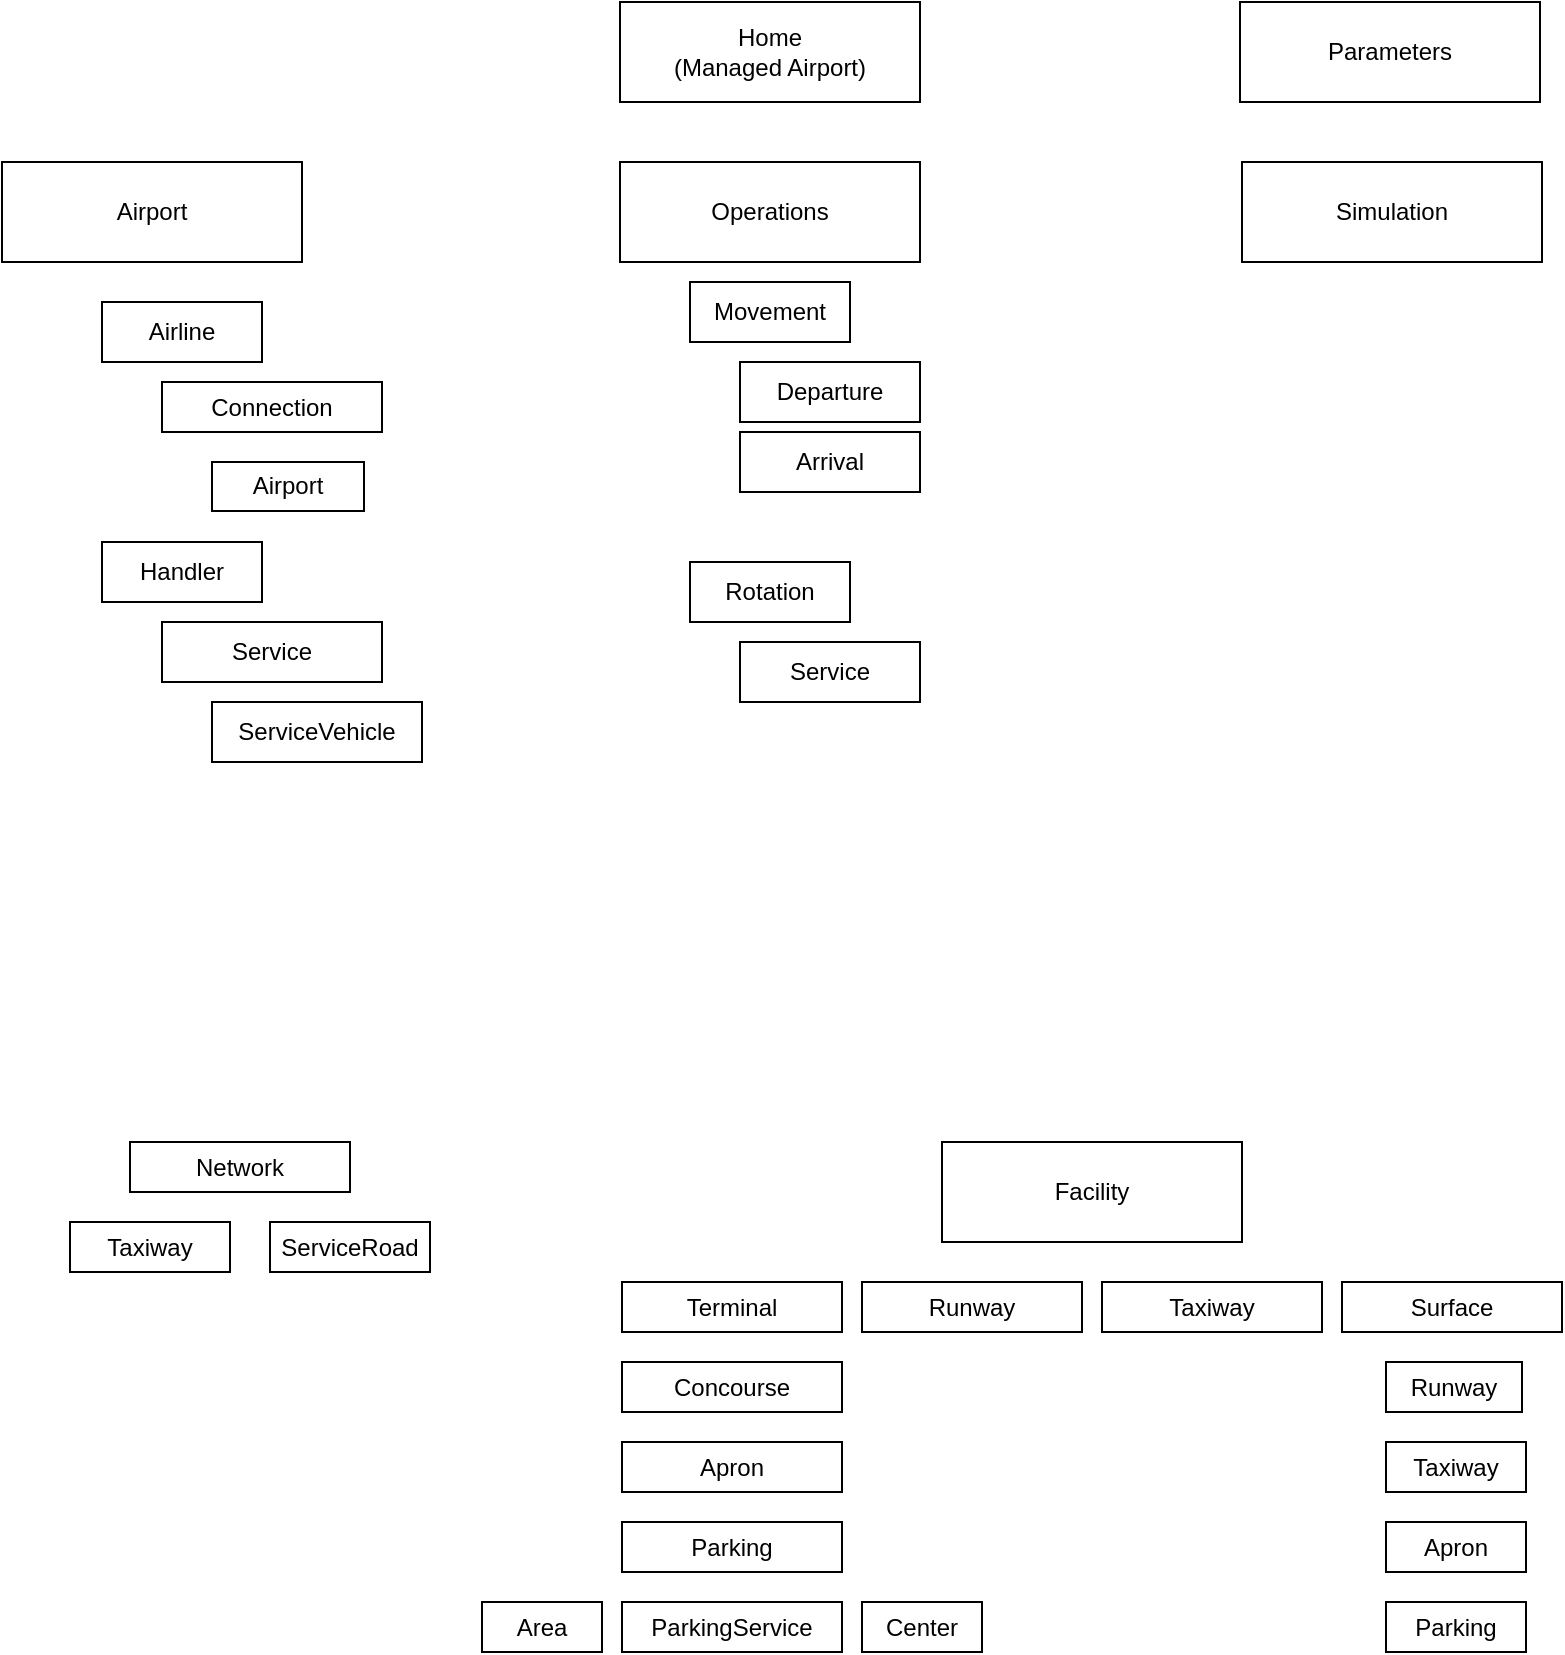 <mxfile version="14.6.13" type="device"><diagram id="UCXSOJ171BIGYrHXaExD" name="Page-1"><mxGraphModel dx="1106" dy="1003" grid="1" gridSize="10" guides="1" tooltips="1" connect="1" arrows="1" fold="1" page="1" pageScale="1" pageWidth="827" pageHeight="1169" math="0" shadow="0"><root><mxCell id="0"/><mxCell id="1" parent="0"/><mxCell id="EaXpAfIjxqOHJRNOl28f-1" value="Parameters" style="rounded=0;whiteSpace=wrap;html=1;" vertex="1" parent="1"><mxGeometry x="639" y="40" width="150" height="50" as="geometry"/></mxCell><mxCell id="EaXpAfIjxqOHJRNOl28f-2" value="Home&lt;br&gt;(Managed Airport)" style="rounded=0;whiteSpace=wrap;html=1;" vertex="1" parent="1"><mxGeometry x="329" y="40" width="150" height="50" as="geometry"/></mxCell><mxCell id="EaXpAfIjxqOHJRNOl28f-3" value="Airport" style="rounded=0;whiteSpace=wrap;html=1;" vertex="1" parent="1"><mxGeometry x="20" y="120" width="150" height="50" as="geometry"/></mxCell><mxCell id="EaXpAfIjxqOHJRNOl28f-4" value="Airline" style="rounded=0;whiteSpace=wrap;html=1;" vertex="1" parent="1"><mxGeometry x="70" y="190" width="80" height="30" as="geometry"/></mxCell><mxCell id="EaXpAfIjxqOHJRNOl28f-5" value="Facility" style="rounded=0;whiteSpace=wrap;html=1;" vertex="1" parent="1"><mxGeometry x="490" y="610" width="150" height="50" as="geometry"/></mxCell><mxCell id="EaXpAfIjxqOHJRNOl28f-6" value="Terminal" style="rounded=0;whiteSpace=wrap;html=1;" vertex="1" parent="1"><mxGeometry x="330" y="680" width="110" height="25" as="geometry"/></mxCell><mxCell id="EaXpAfIjxqOHJRNOl28f-7" value="Runway" style="rounded=0;whiteSpace=wrap;html=1;" vertex="1" parent="1"><mxGeometry x="450" y="680" width="110" height="25" as="geometry"/></mxCell><mxCell id="EaXpAfIjxqOHJRNOl28f-8" value="Concourse" style="rounded=0;whiteSpace=wrap;html=1;" vertex="1" parent="1"><mxGeometry x="330" y="720" width="110" height="25" as="geometry"/></mxCell><mxCell id="EaXpAfIjxqOHJRNOl28f-10" value="Apron" style="rounded=0;whiteSpace=wrap;html=1;" vertex="1" parent="1"><mxGeometry x="330" y="760" width="110" height="25" as="geometry"/></mxCell><mxCell id="EaXpAfIjxqOHJRNOl28f-11" value="Parking" style="rounded=0;whiteSpace=wrap;html=1;" vertex="1" parent="1"><mxGeometry x="330" y="800" width="110" height="25" as="geometry"/></mxCell><mxCell id="EaXpAfIjxqOHJRNOl28f-12" value="Area" style="rounded=0;whiteSpace=wrap;html=1;" vertex="1" parent="1"><mxGeometry x="260" y="840" width="60" height="25" as="geometry"/></mxCell><mxCell id="EaXpAfIjxqOHJRNOl28f-13" value="ParkingService" style="rounded=0;whiteSpace=wrap;html=1;" vertex="1" parent="1"><mxGeometry x="330" y="840" width="110" height="25" as="geometry"/></mxCell><mxCell id="EaXpAfIjxqOHJRNOl28f-14" value="Center" style="rounded=0;whiteSpace=wrap;html=1;" vertex="1" parent="1"><mxGeometry x="450" y="840" width="60" height="25" as="geometry"/></mxCell><mxCell id="EaXpAfIjxqOHJRNOl28f-15" value="Taxiway" style="rounded=0;whiteSpace=wrap;html=1;" vertex="1" parent="1"><mxGeometry x="570" y="680" width="110" height="25" as="geometry"/></mxCell><mxCell id="EaXpAfIjxqOHJRNOl28f-16" value="Connection" style="rounded=0;whiteSpace=wrap;html=1;" vertex="1" parent="1"><mxGeometry x="100" y="230" width="110" height="25" as="geometry"/></mxCell><mxCell id="EaXpAfIjxqOHJRNOl28f-17" value="Surface" style="rounded=0;whiteSpace=wrap;html=1;" vertex="1" parent="1"><mxGeometry x="690" y="680" width="110" height="25" as="geometry"/></mxCell><mxCell id="EaXpAfIjxqOHJRNOl28f-18" value="Runway" style="rounded=0;whiteSpace=wrap;html=1;" vertex="1" parent="1"><mxGeometry x="712" y="720" width="68" height="25" as="geometry"/></mxCell><mxCell id="EaXpAfIjxqOHJRNOl28f-19" value="Taxiway" style="rounded=0;whiteSpace=wrap;html=1;" vertex="1" parent="1"><mxGeometry x="712" y="760" width="70" height="25" as="geometry"/></mxCell><mxCell id="EaXpAfIjxqOHJRNOl28f-20" value="Parking" style="rounded=0;whiteSpace=wrap;html=1;" vertex="1" parent="1"><mxGeometry x="712" y="840" width="70" height="25" as="geometry"/></mxCell><mxCell id="EaXpAfIjxqOHJRNOl28f-21" value="Apron" style="rounded=0;whiteSpace=wrap;html=1;" vertex="1" parent="1"><mxGeometry x="712" y="800" width="70" height="25" as="geometry"/></mxCell><mxCell id="EaXpAfIjxqOHJRNOl28f-22" value="Handler" style="rounded=0;whiteSpace=wrap;html=1;" vertex="1" parent="1"><mxGeometry x="70" y="310" width="80" height="30" as="geometry"/></mxCell><mxCell id="EaXpAfIjxqOHJRNOl28f-24" value="Service" style="rounded=0;whiteSpace=wrap;html=1;" vertex="1" parent="1"><mxGeometry x="100" y="350" width="110" height="30" as="geometry"/></mxCell><mxCell id="EaXpAfIjxqOHJRNOl28f-25" value="Airport" style="rounded=0;whiteSpace=wrap;html=1;" vertex="1" parent="1"><mxGeometry x="125" y="270" width="76" height="24.5" as="geometry"/></mxCell><mxCell id="EaXpAfIjxqOHJRNOl28f-26" value="Simulation" style="rounded=0;whiteSpace=wrap;html=1;" vertex="1" parent="1"><mxGeometry x="640" y="120" width="150" height="50" as="geometry"/></mxCell><mxCell id="EaXpAfIjxqOHJRNOl28f-28" value="Operations" style="rounded=0;whiteSpace=wrap;html=1;" vertex="1" parent="1"><mxGeometry x="329" y="120" width="150" height="50" as="geometry"/></mxCell><mxCell id="EaXpAfIjxqOHJRNOl28f-29" value="Network" style="rounded=0;whiteSpace=wrap;html=1;" vertex="1" parent="1"><mxGeometry x="84" y="610" width="110" height="25" as="geometry"/></mxCell><mxCell id="EaXpAfIjxqOHJRNOl28f-30" value="Taxiway" style="rounded=0;whiteSpace=wrap;html=1;" vertex="1" parent="1"><mxGeometry x="54" y="650" width="80" height="25" as="geometry"/></mxCell><mxCell id="EaXpAfIjxqOHJRNOl28f-31" value="ServiceRoad" style="rounded=0;whiteSpace=wrap;html=1;" vertex="1" parent="1"><mxGeometry x="154" y="650" width="80" height="25" as="geometry"/></mxCell><mxCell id="EaXpAfIjxqOHJRNOl28f-33" value="ServiceVehicle" style="rounded=0;whiteSpace=wrap;html=1;" vertex="1" parent="1"><mxGeometry x="125" y="390" width="105" height="30" as="geometry"/></mxCell><mxCell id="EaXpAfIjxqOHJRNOl28f-34" value="Rotation" style="rounded=0;whiteSpace=wrap;html=1;" vertex="1" parent="1"><mxGeometry x="364" y="320" width="80" height="30" as="geometry"/></mxCell><mxCell id="EaXpAfIjxqOHJRNOl28f-35" value="Service" style="rounded=0;whiteSpace=wrap;html=1;" vertex="1" parent="1"><mxGeometry x="389" y="360" width="90" height="30" as="geometry"/></mxCell><mxCell id="EaXpAfIjxqOHJRNOl28f-36" value="Movement" style="rounded=0;whiteSpace=wrap;html=1;" vertex="1" parent="1"><mxGeometry x="364" y="180" width="80" height="30" as="geometry"/></mxCell><mxCell id="EaXpAfIjxqOHJRNOl28f-37" value="Departure" style="rounded=0;whiteSpace=wrap;html=1;" vertex="1" parent="1"><mxGeometry x="389" y="220" width="90" height="30" as="geometry"/></mxCell><mxCell id="EaXpAfIjxqOHJRNOl28f-38" value="Arrival" style="rounded=0;whiteSpace=wrap;html=1;" vertex="1" parent="1"><mxGeometry x="389" y="255" width="90" height="30" as="geometry"/></mxCell></root></mxGraphModel></diagram></mxfile>